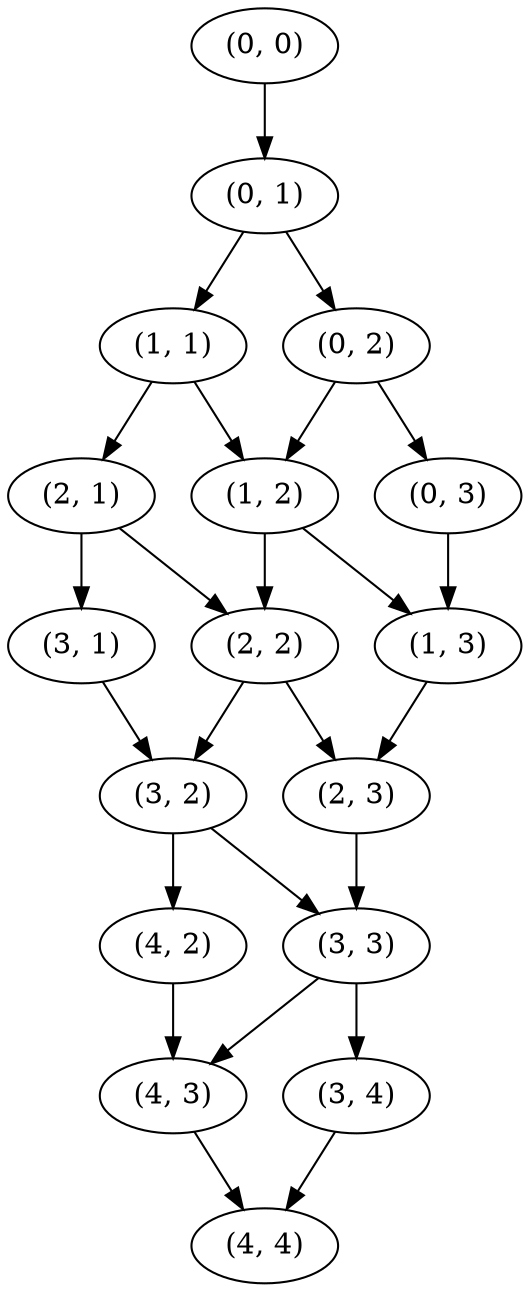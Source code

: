 digraph G {
    00 [label="(0, 0)"];

    01 [label="(0, 1)"];
    11 [label="(1, 1)"];
    21 [label="(2, 1)"];
    31 [label="(3, 1)"];

    02 [label="(0, 2)"];
    12 [label="(1, 2)"];
    22 [label="(2, 2)"];
    32 [label="(3, 2)"];
    42 [label="(4, 2)"];

    03 [label="(0, 3)"];
    13 [label="(1, 3)"];
    23 [label="(2, 3)"];
    33 [label="(3, 3)"];
    43 [label="(4, 3)"];

    34 [label="(3, 4)"];
    44 [label="(4, 4)"];


    01 -> 11;
    11 -> 21;
    21 -> 31;

    02 -> 12;
    12 -> 22;
    22 -> 32;
    32 -> 42;

    03 -> 13;
    13 -> 23;
    23 -> 33;
    33 -> 43;


    34 -> 44;

    00 -> 01;
    01 -> 02;
    02 -> 03;

    11 -> 12;
    12 -> 13;

    21 -> 22;
    22 -> 23;

    31 -> 32;
    32 -> 33;
    33 -> 34;

    42 -> 43;
    43 -> 44;
}
